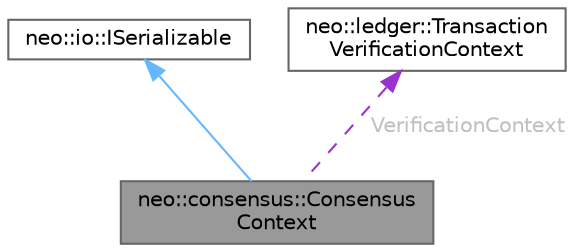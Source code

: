 digraph "neo::consensus::ConsensusContext"
{
 // LATEX_PDF_SIZE
  bgcolor="transparent";
  edge [fontname=Helvetica,fontsize=10,labelfontname=Helvetica,labelfontsize=10];
  node [fontname=Helvetica,fontsize=10,shape=box,height=0.2,width=0.4];
  Node1 [id="Node000001",label="neo::consensus::Consensus\lContext",height=0.2,width=0.4,color="gray40", fillcolor="grey60", style="filled", fontcolor="black",tooltip="Represents the consensus context for Neo N3 dBFT."];
  Node2 -> Node1 [id="edge1_Node000001_Node000002",dir="back",color="steelblue1",style="solid",tooltip=" "];
  Node2 [id="Node000002",label="neo::io::ISerializable",height=0.2,width=0.4,color="gray40", fillcolor="white", style="filled",URL="$classneo_1_1io_1_1_i_serializable.html",tooltip="Interface for objects that can be serialized/deserialized."];
  Node3 -> Node1 [id="edge2_Node000001_Node000003",dir="back",color="darkorchid3",style="dashed",tooltip=" ",label=<<TABLE CELLBORDER="0" BORDER="0"><TR><TD VALIGN="top" ALIGN="LEFT" CELLPADDING="1" CELLSPACING="0">VerificationContext</TD></TR>
</TABLE>> ,fontcolor="grey" ];
  Node3 [id="Node000003",label="neo::ledger::Transaction\lVerificationContext",height=0.2,width=0.4,color="gray40", fillcolor="white", style="filled",URL="$classneo_1_1ledger_1_1_transaction_verification_context.html",tooltip="Context for transaction verification to track conflicts and state."];
}
